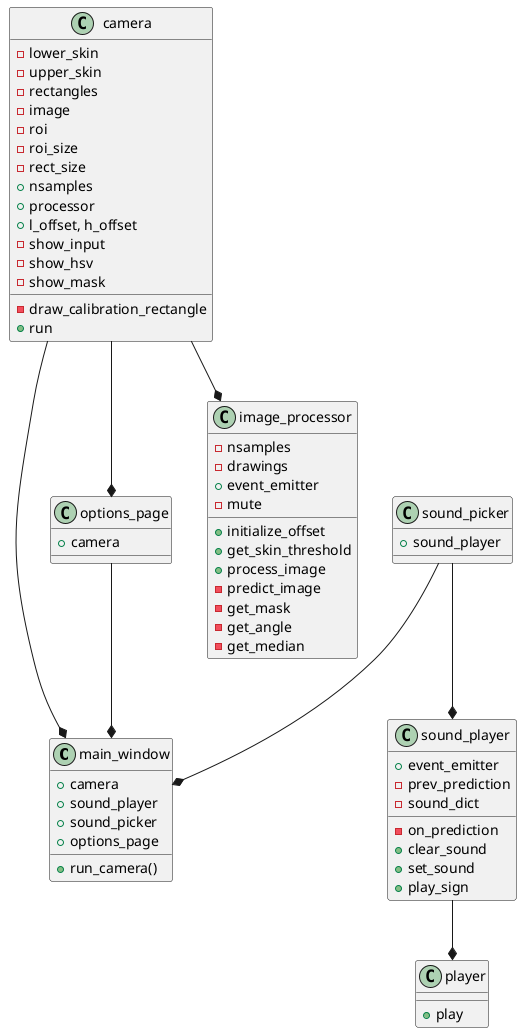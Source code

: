 @startuml
class main_window {
  +{field} camera
  +{field} sound_player
  +{field} sound_picker
  +{field} options_page
  +{method} run_camera()
}

class options_page {
    +{field} camera
}

class sound_picker {
    +sound_player
}

class camera {
        -{field} lower_skin
        -{field} upper_skin
        -{field} rectangles
        -{field} image
        -{field} roi
        -{field} roi_size
        -{field} rect_size
        +{field} nsamples
        +{field} processor
        +{field} l_offset, {field} h_offset
        -{field} show_input
        -{field} show_hsv
        -{field} show_mask

        -{method} draw_calibration_rectangle
        +{method} run
}

class image_processor {
        -{field} nsamples
        -{field} drawings
        +{field} event_emitter
        -{field} mute
        +{method} initialize_offset
        +{method} get_skin_threshold
        +{method} process_image
        -{method} predict_image
        -{method} get_mask
        -{method} get_angle
        -{method} get_median
}

class player {
    +{method} play
}

class sound_player {
        +{field} event_emitter
        -{field} prev_prediction
        -{field} sound_dict
        -{method} on_prediction
        +{method} clear_sound
        +{method} set_sound
        +{method} play_sign
}
camera --* image_processor
options_page --* main_window
sound_picker --* main_window
camera --* options_page
sound_picker --* sound_player
camera --* main_window
sound_player --* player
@enduml